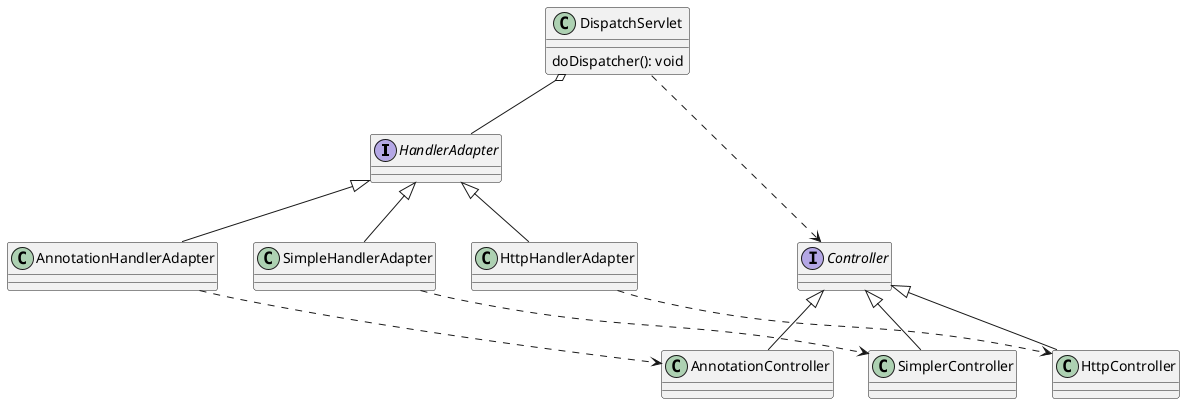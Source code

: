 @startuml
together {
interface HandlerAdapter
class SimpleHandlerAdapter
class HttpHandlerAdapter
class AnnotationHandlerAdapter
}

together {
interface Controller
class HttpController
class SimplerController
class AnnotationController
}

class DispatchServlet

Controller <|-- HttpController
Controller <|-- SimplerController
Controller <|-- AnnotationController

HandlerAdapter <|-- SimpleHandlerAdapter
HandlerAdapter <|-- HttpHandlerAdapter
HandlerAdapter <|-- AnnotationHandlerAdapter

DispatchServlet o-- HandlerAdapter
DispatchServlet : doDispatcher(): void
Controller <.. DispatchServlet
SimpleHandlerAdapter ..> SimplerController
HttpHandlerAdapter ..> HttpController
AnnotationHandlerAdapter ..> AnnotationController

@enduml